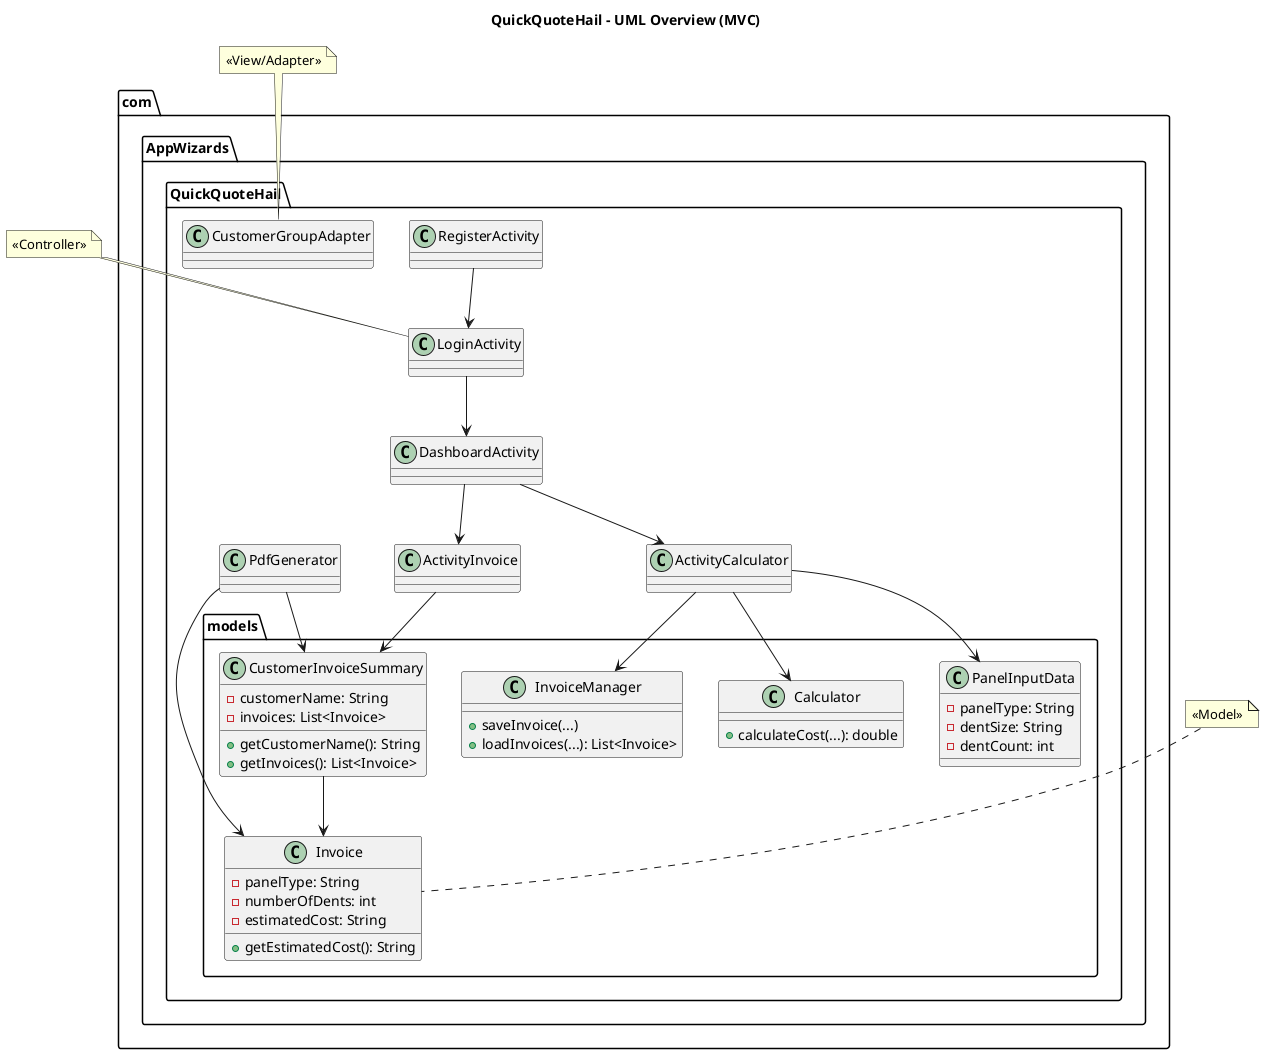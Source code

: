 @startuml
title QuickQuoteHail - UML Overview (MVC)

' === Package Declarations ===
package "com.AppWizards.QuickQuoteHail.models" {
    class Invoice {
        - panelType: String
        - numberOfDents: int
        - estimatedCost: String
        + getEstimatedCost(): String
    }

    class CustomerInvoiceSummary {
        - customerName: String
        - invoices: List<Invoice>
        + getCustomerName(): String
        + getInvoices(): List<Invoice>
    }

    class PanelInputData {
        - panelType: String
        - dentSize: String
        - dentCount: int
    }

    class Calculator {
        + calculateCost(...): double
    }

    class InvoiceManager {
        + saveInvoice(...)
        + loadInvoices(...): List<Invoice>
    }
}

package "com.AppWizards.QuickQuoteHail" {
    class LoginActivity
    class RegisterActivity
    class DashboardActivity
    class ActivityCalculator
    class ActivityInvoice

    class CustomerGroupAdapter
    class PdfGenerator
}

' === Relationships ===
CustomerInvoiceSummary --> Invoice
PdfGenerator --> CustomerInvoiceSummary
PdfGenerator --> Invoice
ActivityInvoice --> CustomerInvoiceSummary
ActivityCalculator --> PanelInputData
ActivityCalculator --> Calculator
ActivityCalculator --> InvoiceManager
DashboardActivity --> ActivityCalculator
DashboardActivity --> ActivityInvoice
LoginActivity --> DashboardActivity
RegisterActivity --> LoginActivity

' === Grouping (Informal) ===
note top of LoginActivity
<< Controller >>
end note

note top of Invoice
<< Model >>
end note

note top of CustomerGroupAdapter
<< View/Adapter >>
end note

@enduml
